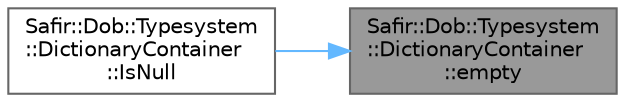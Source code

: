 digraph "Safir::Dob::Typesystem::DictionaryContainer::empty"
{
 // LATEX_PDF_SIZE
  bgcolor="transparent";
  edge [fontname=Helvetica,fontsize=10,labelfontname=Helvetica,labelfontsize=10];
  node [fontname=Helvetica,fontsize=10,shape=box,height=0.2,width=0.4];
  rankdir="RL";
  Node1 [label="Safir::Dob::Typesystem\l::DictionaryContainer\l::empty",height=0.2,width=0.4,color="gray40", fillcolor="grey60", style="filled", fontcolor="black",tooltip="Check if dictionary is empty."];
  Node1 -> Node2 [dir="back",color="steelblue1",style="solid"];
  Node2 [label="Safir::Dob::Typesystem\l::DictionaryContainer\l::IsNull",height=0.2,width=0.4,color="grey40", fillcolor="white", style="filled",URL="$a01427.html#a527ef50cf44d6d56de59e844333a83ee",tooltip="Is the container set to null?"];
}
